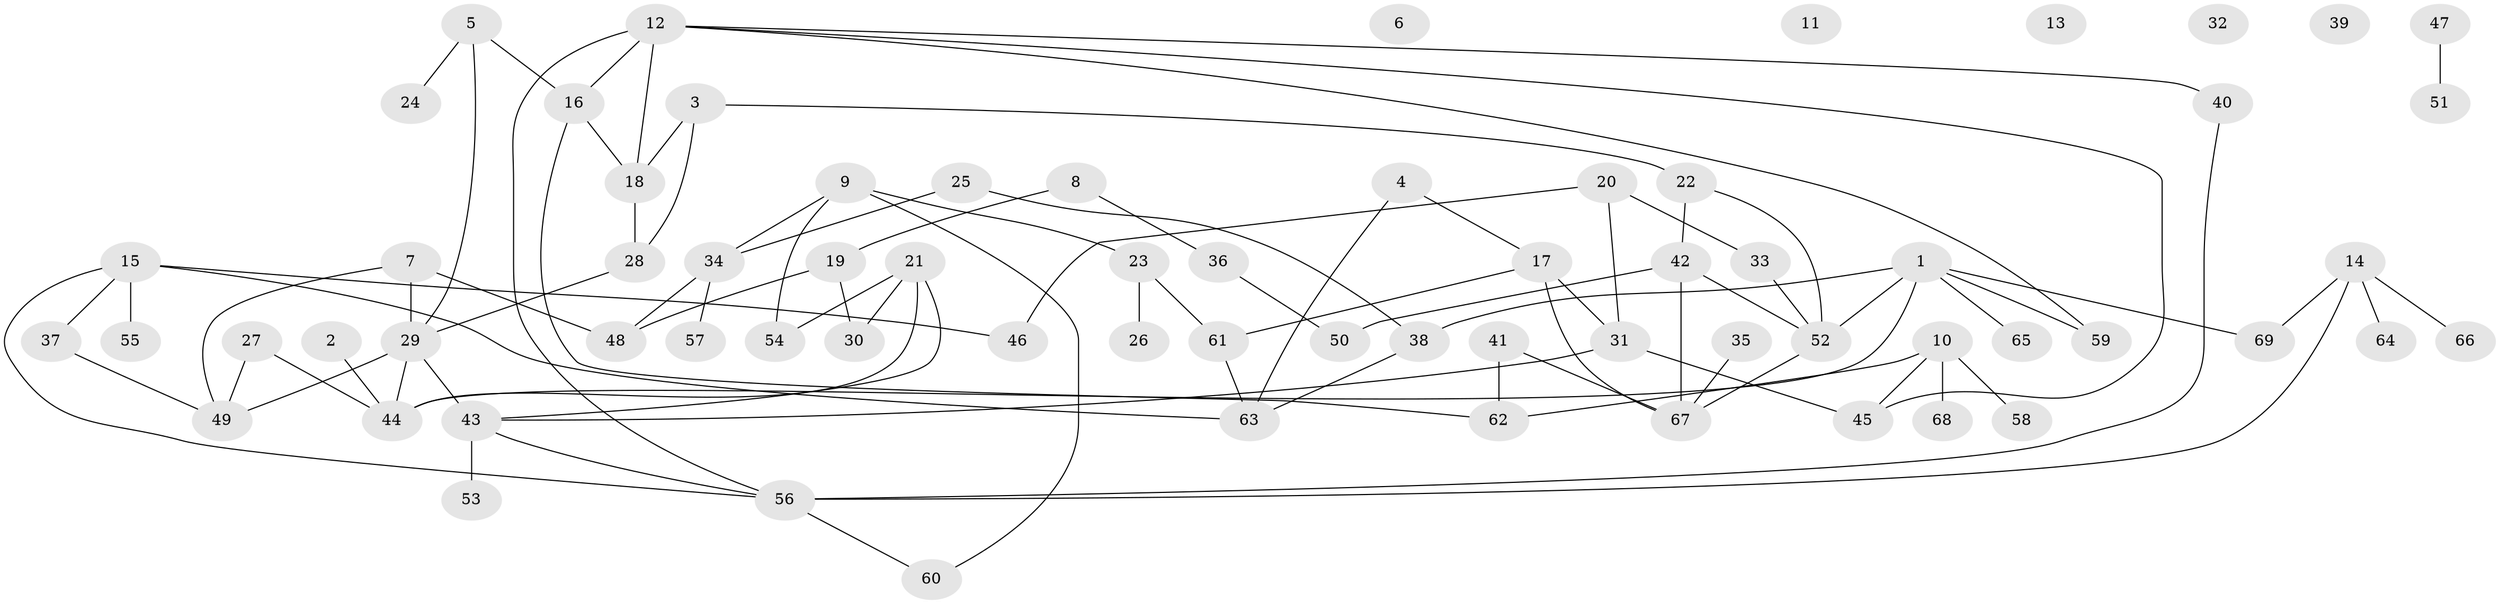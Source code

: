 // Generated by graph-tools (version 1.1) at 2025/49/03/09/25 03:49:11]
// undirected, 69 vertices, 91 edges
graph export_dot {
graph [start="1"]
  node [color=gray90,style=filled];
  1;
  2;
  3;
  4;
  5;
  6;
  7;
  8;
  9;
  10;
  11;
  12;
  13;
  14;
  15;
  16;
  17;
  18;
  19;
  20;
  21;
  22;
  23;
  24;
  25;
  26;
  27;
  28;
  29;
  30;
  31;
  32;
  33;
  34;
  35;
  36;
  37;
  38;
  39;
  40;
  41;
  42;
  43;
  44;
  45;
  46;
  47;
  48;
  49;
  50;
  51;
  52;
  53;
  54;
  55;
  56;
  57;
  58;
  59;
  60;
  61;
  62;
  63;
  64;
  65;
  66;
  67;
  68;
  69;
  1 -- 38;
  1 -- 44;
  1 -- 52;
  1 -- 59;
  1 -- 65;
  1 -- 69;
  2 -- 44;
  3 -- 18;
  3 -- 22;
  3 -- 28;
  4 -- 17;
  4 -- 63;
  5 -- 16;
  5 -- 24;
  5 -- 29;
  7 -- 29;
  7 -- 48;
  7 -- 49;
  8 -- 19;
  8 -- 36;
  9 -- 23;
  9 -- 34;
  9 -- 54;
  9 -- 60;
  10 -- 45;
  10 -- 58;
  10 -- 62;
  10 -- 68;
  12 -- 16;
  12 -- 18;
  12 -- 40;
  12 -- 45;
  12 -- 56;
  12 -- 59;
  14 -- 56;
  14 -- 64;
  14 -- 66;
  14 -- 69;
  15 -- 37;
  15 -- 46;
  15 -- 55;
  15 -- 56;
  15 -- 63;
  16 -- 18;
  16 -- 62;
  17 -- 31;
  17 -- 61;
  17 -- 67;
  18 -- 28;
  19 -- 30;
  19 -- 48;
  20 -- 31;
  20 -- 33;
  20 -- 46;
  21 -- 30;
  21 -- 43;
  21 -- 44;
  21 -- 54;
  22 -- 42;
  22 -- 52;
  23 -- 26;
  23 -- 61;
  25 -- 34;
  25 -- 38;
  27 -- 44;
  27 -- 49;
  28 -- 29;
  29 -- 43;
  29 -- 44;
  29 -- 49;
  31 -- 43;
  31 -- 45;
  33 -- 52;
  34 -- 48;
  34 -- 57;
  35 -- 67;
  36 -- 50;
  37 -- 49;
  38 -- 63;
  40 -- 56;
  41 -- 62;
  41 -- 67;
  42 -- 50;
  42 -- 52;
  42 -- 67;
  43 -- 53;
  43 -- 56;
  47 -- 51;
  52 -- 67;
  56 -- 60;
  61 -- 63;
}
